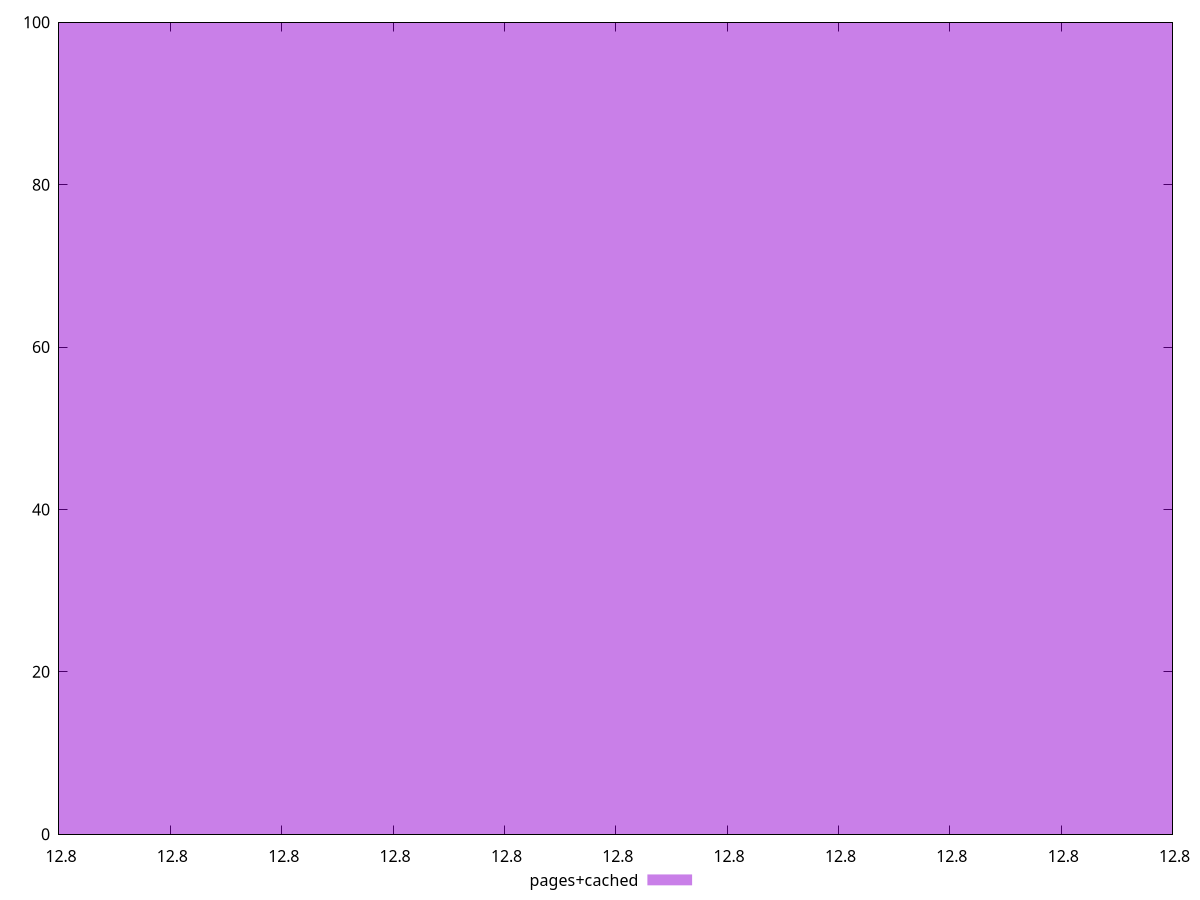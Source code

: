 $_pagesCached <<EOF
12.80000000000001 100
EOF
set key outside below
set terminal pngcairo
set output "report_00006_2020-11-02T20-21-41.718Z/estimated-input-latency/pages+cached//raw_hist.png"
set yrange [0:100]
set boxwidth 1.7983939046234355e-14
set style fill transparent solid 0.5 noborder
plot $_pagesCached title "pages+cached" with boxes ,